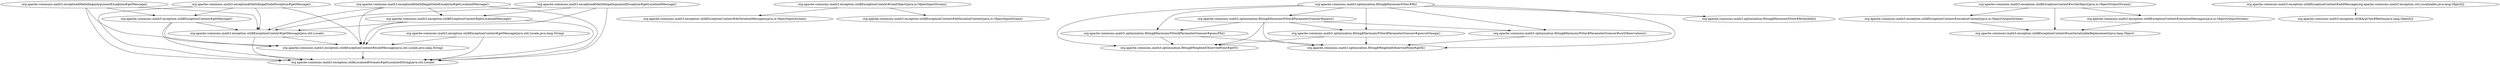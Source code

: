 digraph G {
  "org.apache.commons.math3.exception$MathIllegalStateException#getMessage()" -> "org.apache.commons.math3.exception.util$ExceptionContext#buildMessage(java.util.Locale,java.lang.String)";
  "org.apache.commons.math3.exception$MathIllegalStateException#getMessage()" -> "org.apache.commons.math3.exception.util$ExceptionContext#getMessage(java.util.Locale)";
  "org.apache.commons.math3.exception$MathIllegalStateException#getMessage()" -> "org.apache.commons.math3.exception.util$ExceptionContext#getMessage()";
  "org.apache.commons.math3.exception$MathIllegalStateException#getMessage()" -> "org.apache.commons.math3.exception.util$LocalizedFormats#getLocalizedString(java.util.Locale)";
  "org.apache.commons.math3.exception.util$ExceptionContext#buildMessage(java.util.Locale,java.lang.String)" -> "org.apache.commons.math3.exception.util$LocalizedFormats#getLocalizedString(java.util.Locale)";
  "org.apache.commons.math3.exception.util$ExceptionContext#getMessage(java.util.Locale)" -> "org.apache.commons.math3.exception.util$ExceptionContext#buildMessage(java.util.Locale,java.lang.String)";
  "org.apache.commons.math3.exception.util$ExceptionContext#getMessage(java.util.Locale)" -> "org.apache.commons.math3.exception.util$LocalizedFormats#getLocalizedString(java.util.Locale)";
  "org.apache.commons.math3.exception.util$ExceptionContext#getMessage()" -> "org.apache.commons.math3.exception.util$ExceptionContext#buildMessage(java.util.Locale,java.lang.String)";
  "org.apache.commons.math3.exception.util$ExceptionContext#getMessage()" -> "org.apache.commons.math3.exception.util$ExceptionContext#getMessage(java.util.Locale)";
  "org.apache.commons.math3.exception.util$ExceptionContext#getMessage()" -> "org.apache.commons.math3.exception.util$LocalizedFormats#getLocalizedString(java.util.Locale)";
  "org.apache.commons.math3.exception$MathIllegalStateException#getLocalizedMessage()" -> "org.apache.commons.math3.exception.util$ExceptionContext#buildMessage(java.util.Locale,java.lang.String)";
  "org.apache.commons.math3.exception$MathIllegalStateException#getLocalizedMessage()" -> "org.apache.commons.math3.exception.util$ExceptionContext#getMessage(java.util.Locale)";
  "org.apache.commons.math3.exception$MathIllegalStateException#getLocalizedMessage()" -> "org.apache.commons.math3.exception.util$ExceptionContext#getLocalizedMessage()";
  "org.apache.commons.math3.exception$MathIllegalStateException#getLocalizedMessage()" -> "org.apache.commons.math3.exception.util$LocalizedFormats#getLocalizedString(java.util.Locale)";
  "org.apache.commons.math3.exception.util$ExceptionContext#getLocalizedMessage()" -> "org.apache.commons.math3.exception.util$ExceptionContext#buildMessage(java.util.Locale,java.lang.String)";
  "org.apache.commons.math3.exception.util$ExceptionContext#getLocalizedMessage()" -> "org.apache.commons.math3.exception.util$ExceptionContext#getMessage(java.util.Locale)";
  "org.apache.commons.math3.exception.util$ExceptionContext#getLocalizedMessage()" -> "org.apache.commons.math3.exception.util$LocalizedFormats#getLocalizedString(java.util.Locale)";
  "org.apache.commons.math3.exception.util$ExceptionContext#getMessage(java.util.Locale,java.lang.String)" -> "org.apache.commons.math3.exception.util$ExceptionContext#buildMessage(java.util.Locale,java.lang.String)";
  "org.apache.commons.math3.exception.util$ExceptionContext#getMessage(java.util.Locale,java.lang.String)" -> "org.apache.commons.math3.exception.util$LocalizedFormats#getLocalizedString(java.util.Locale)";
  "org.apache.commons.math3.exception.util$ExceptionContext#readObject(java.io.ObjectInputStream)" -> "org.apache.commons.math3.exception.util$ExceptionContext#deSerializeMessages(java.io.ObjectInputStream)";
  "org.apache.commons.math3.exception.util$ExceptionContext#readObject(java.io.ObjectInputStream)" -> "org.apache.commons.math3.exception.util$ExceptionContext#deSerializeContext(java.io.ObjectInputStream)";
  "org.apache.commons.math3.optimization.fitting$HarmonicFitter$ParameterGuesser#guess()" -> "org.apache.commons.math3.optimization.fitting$HarmonicFitter$ParameterGuesser#guessPhi()";
  "org.apache.commons.math3.optimization.fitting$HarmonicFitter$ParameterGuesser#guess()" -> "org.apache.commons.math3.optimization.fitting$WeightedObservedPoint#getY()";
  "org.apache.commons.math3.optimization.fitting$HarmonicFitter$ParameterGuesser#guess()" -> "org.apache.commons.math3.optimization.fitting$WeightedObservedPoint#getX()";
  "org.apache.commons.math3.optimization.fitting$HarmonicFitter$ParameterGuesser#guess()" -> "org.apache.commons.math3.optimization.fitting$HarmonicFitter$ParameterGuesser#sortObservations()";
  "org.apache.commons.math3.optimization.fitting$HarmonicFitter$ParameterGuesser#guess()" -> "org.apache.commons.math3.optimization.fitting$HarmonicFitter$ParameterGuesser#guessAOmega()";
  "org.apache.commons.math3.optimization.fitting$HarmonicFitter$ParameterGuesser#guessPhi()" -> "org.apache.commons.math3.optimization.fitting$WeightedObservedPoint#getY()";
  "org.apache.commons.math3.optimization.fitting$HarmonicFitter$ParameterGuesser#guessPhi()" -> "org.apache.commons.math3.optimization.fitting$WeightedObservedPoint#getX()";
  "org.apache.commons.math3.optimization.fitting$HarmonicFitter$ParameterGuesser#sortObservations()" -> "org.apache.commons.math3.optimization.fitting$WeightedObservedPoint#getX()";
  "org.apache.commons.math3.optimization.fitting$HarmonicFitter$ParameterGuesser#guessAOmega()" -> "org.apache.commons.math3.optimization.fitting$WeightedObservedPoint#getY()";
  "org.apache.commons.math3.optimization.fitting$HarmonicFitter$ParameterGuesser#guessAOmega()" -> "org.apache.commons.math3.optimization.fitting$WeightedObservedPoint#getX()";
  "org.apache.commons.math3.exception.util$ExceptionContext#serializeContext(java.io.ObjectOutputStream)" -> "org.apache.commons.math3.exception.util$ExceptionContext#nonSerializableReplacement(java.lang.Object)";
  "org.apache.commons.math3.exception.util$ExceptionContext#serializeMessages(java.io.ObjectOutputStream)" -> "org.apache.commons.math3.exception.util$ExceptionContext#nonSerializableReplacement(java.lang.Object)";
  "org.apache.commons.math3.exception.util$ExceptionContext#writeObject(java.io.ObjectOutputStream)" -> "org.apache.commons.math3.exception.util$ExceptionContext#serializeContext(java.io.ObjectOutputStream)";
  "org.apache.commons.math3.exception.util$ExceptionContext#writeObject(java.io.ObjectOutputStream)" -> "org.apache.commons.math3.exception.util$ExceptionContext#serializeMessages(java.io.ObjectOutputStream)";
  "org.apache.commons.math3.exception.util$ExceptionContext#writeObject(java.io.ObjectOutputStream)" -> "org.apache.commons.math3.exception.util$ExceptionContext#nonSerializableReplacement(java.lang.Object)";
  "org.apache.commons.math3.exception$MathIllegalArgumentException#getLocalizedMessage()" -> "org.apache.commons.math3.exception.util$ExceptionContext#buildMessage(java.util.Locale,java.lang.String)";
  "org.apache.commons.math3.exception$MathIllegalArgumentException#getLocalizedMessage()" -> "org.apache.commons.math3.exception.util$ExceptionContext#getMessage(java.util.Locale)";
  "org.apache.commons.math3.exception$MathIllegalArgumentException#getLocalizedMessage()" -> "org.apache.commons.math3.exception.util$ExceptionContext#getLocalizedMessage()";
  "org.apache.commons.math3.exception$MathIllegalArgumentException#getLocalizedMessage()" -> "org.apache.commons.math3.exception.util$LocalizedFormats#getLocalizedString(java.util.Locale)";
  "org.apache.commons.math3.exception$MathIllegalArgumentException#getMessage()" -> "org.apache.commons.math3.exception.util$ExceptionContext#buildMessage(java.util.Locale,java.lang.String)";
  "org.apache.commons.math3.exception$MathIllegalArgumentException#getMessage()" -> "org.apache.commons.math3.exception.util$ExceptionContext#getMessage(java.util.Locale)";
  "org.apache.commons.math3.exception$MathIllegalArgumentException#getMessage()" -> "org.apache.commons.math3.exception.util$ExceptionContext#getMessage()";
  "org.apache.commons.math3.exception$MathIllegalArgumentException#getMessage()" -> "org.apache.commons.math3.exception.util$LocalizedFormats#getLocalizedString(java.util.Locale)";
  "org.apache.commons.math3.exception.util$ExceptionContext#addMessage(org.apache.commons.math3.exception.util.Localizable,java.lang.Object[])" -> "org.apache.commons.math3.exception.util$ArgUtils#flatten(java.lang.Object[])";
  "org.apache.commons.math3.optimization.fitting$HarmonicFitter#fit()" -> "org.apache.commons.math3.optimization.fitting$HarmonicFitter$ParameterGuesser#guess()";
  "org.apache.commons.math3.optimization.fitting$HarmonicFitter#fit()" -> "org.apache.commons.math3.optimization.fitting$HarmonicFitter$ParameterGuesser#guessPhi()";
  "org.apache.commons.math3.optimization.fitting$HarmonicFitter#fit()" -> "org.apache.commons.math3.optimization.fitting$WeightedObservedPoint#getY()";
  "org.apache.commons.math3.optimization.fitting$HarmonicFitter#fit()" -> "org.apache.commons.math3.optimization.fitting$HarmonicFitter#fit(double[])";
  "org.apache.commons.math3.optimization.fitting$HarmonicFitter#fit()" -> "org.apache.commons.math3.optimization.fitting$WeightedObservedPoint#getX()";
  "org.apache.commons.math3.optimization.fitting$HarmonicFitter#fit()" -> "org.apache.commons.math3.optimization.fitting$HarmonicFitter$ParameterGuesser#sortObservations()";
  "org.apache.commons.math3.optimization.fitting$HarmonicFitter#fit()" -> "org.apache.commons.math3.optimization.fitting$HarmonicFitter$ParameterGuesser#guessAOmega()";
}
